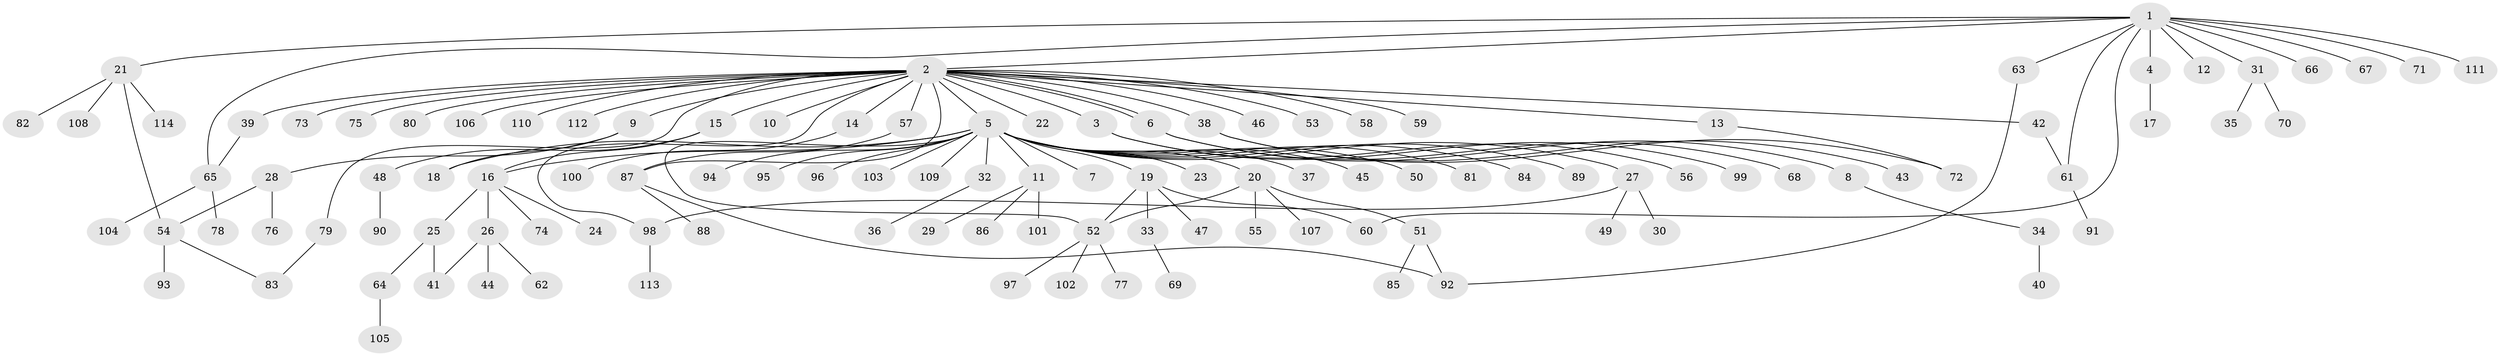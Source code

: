 // coarse degree distribution, {1: 0.6956521739130435, 10: 0.021739130434782608, 3: 0.10869565217391304, 2: 0.10869565217391304, 18: 0.021739130434782608, 23: 0.021739130434782608, 4: 0.021739130434782608}
// Generated by graph-tools (version 1.1) at 2025/36/03/04/25 23:36:38]
// undirected, 114 vertices, 129 edges
graph export_dot {
  node [color=gray90,style=filled];
  1;
  2;
  3;
  4;
  5;
  6;
  7;
  8;
  9;
  10;
  11;
  12;
  13;
  14;
  15;
  16;
  17;
  18;
  19;
  20;
  21;
  22;
  23;
  24;
  25;
  26;
  27;
  28;
  29;
  30;
  31;
  32;
  33;
  34;
  35;
  36;
  37;
  38;
  39;
  40;
  41;
  42;
  43;
  44;
  45;
  46;
  47;
  48;
  49;
  50;
  51;
  52;
  53;
  54;
  55;
  56;
  57;
  58;
  59;
  60;
  61;
  62;
  63;
  64;
  65;
  66;
  67;
  68;
  69;
  70;
  71;
  72;
  73;
  74;
  75;
  76;
  77;
  78;
  79;
  80;
  81;
  82;
  83;
  84;
  85;
  86;
  87;
  88;
  89;
  90;
  91;
  92;
  93;
  94;
  95;
  96;
  97;
  98;
  99;
  100;
  101;
  102;
  103;
  104;
  105;
  106;
  107;
  108;
  109;
  110;
  111;
  112;
  113;
  114;
  1 -- 2;
  1 -- 4;
  1 -- 12;
  1 -- 21;
  1 -- 31;
  1 -- 60;
  1 -- 61;
  1 -- 63;
  1 -- 65;
  1 -- 66;
  1 -- 67;
  1 -- 71;
  1 -- 111;
  2 -- 3;
  2 -- 5;
  2 -- 6;
  2 -- 6;
  2 -- 9;
  2 -- 10;
  2 -- 13;
  2 -- 14;
  2 -- 15;
  2 -- 22;
  2 -- 38;
  2 -- 39;
  2 -- 42;
  2 -- 46;
  2 -- 53;
  2 -- 57;
  2 -- 58;
  2 -- 59;
  2 -- 73;
  2 -- 75;
  2 -- 79;
  2 -- 80;
  2 -- 87;
  2 -- 98;
  2 -- 106;
  2 -- 110;
  2 -- 112;
  3 -- 56;
  3 -- 99;
  4 -- 17;
  5 -- 7;
  5 -- 11;
  5 -- 16;
  5 -- 18;
  5 -- 19;
  5 -- 20;
  5 -- 23;
  5 -- 27;
  5 -- 32;
  5 -- 37;
  5 -- 45;
  5 -- 50;
  5 -- 52;
  5 -- 81;
  5 -- 84;
  5 -- 89;
  5 -- 94;
  5 -- 95;
  5 -- 96;
  5 -- 103;
  5 -- 109;
  6 -- 8;
  6 -- 68;
  8 -- 34;
  9 -- 18;
  9 -- 28;
  11 -- 29;
  11 -- 86;
  11 -- 101;
  13 -- 72;
  14 -- 100;
  15 -- 16;
  15 -- 48;
  16 -- 24;
  16 -- 25;
  16 -- 26;
  16 -- 74;
  19 -- 33;
  19 -- 47;
  19 -- 52;
  19 -- 60;
  20 -- 51;
  20 -- 52;
  20 -- 55;
  20 -- 107;
  21 -- 54;
  21 -- 82;
  21 -- 108;
  21 -- 114;
  25 -- 41;
  25 -- 64;
  26 -- 41;
  26 -- 44;
  26 -- 62;
  27 -- 30;
  27 -- 49;
  27 -- 98;
  28 -- 54;
  28 -- 76;
  31 -- 35;
  31 -- 70;
  32 -- 36;
  33 -- 69;
  34 -- 40;
  38 -- 43;
  38 -- 72;
  39 -- 65;
  42 -- 61;
  48 -- 90;
  51 -- 85;
  51 -- 92;
  52 -- 77;
  52 -- 97;
  52 -- 102;
  54 -- 83;
  54 -- 93;
  57 -- 87;
  61 -- 91;
  63 -- 92;
  64 -- 105;
  65 -- 78;
  65 -- 104;
  79 -- 83;
  87 -- 88;
  87 -- 92;
  98 -- 113;
}
